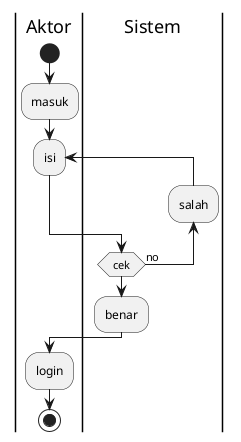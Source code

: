 @startuml
|Aktor|
start

|Aktor|
:masuk;
|Sistem|
|Aktor|
repeat :isi;
|Sistem|
|Sistem|
backward :salah;
|Sistem|
|Sistem|
repeat while (cek) is (no)

|Sistem|
:benar;
|Aktor|
:login;
stop
@enduml